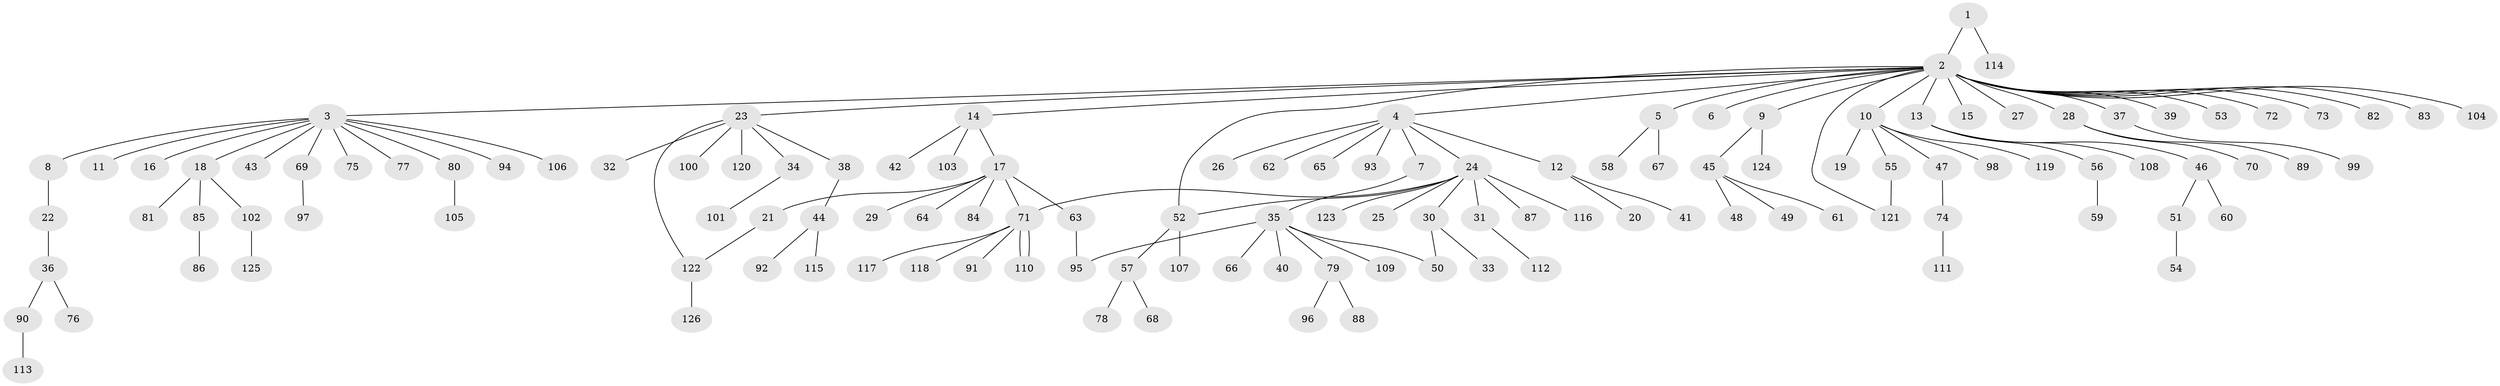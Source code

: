 // coarse degree distribution, {1: 0.7159090909090909, 2: 0.20454545454545456, 4: 0.022727272727272728, 25: 0.011363636363636364, 6: 0.011363636363636364, 3: 0.011363636363636364, 10: 0.011363636363636364, 27: 0.011363636363636364}
// Generated by graph-tools (version 1.1) at 2025/51/03/04/25 21:51:21]
// undirected, 126 vertices, 132 edges
graph export_dot {
graph [start="1"]
  node [color=gray90,style=filled];
  1;
  2;
  3;
  4;
  5;
  6;
  7;
  8;
  9;
  10;
  11;
  12;
  13;
  14;
  15;
  16;
  17;
  18;
  19;
  20;
  21;
  22;
  23;
  24;
  25;
  26;
  27;
  28;
  29;
  30;
  31;
  32;
  33;
  34;
  35;
  36;
  37;
  38;
  39;
  40;
  41;
  42;
  43;
  44;
  45;
  46;
  47;
  48;
  49;
  50;
  51;
  52;
  53;
  54;
  55;
  56;
  57;
  58;
  59;
  60;
  61;
  62;
  63;
  64;
  65;
  66;
  67;
  68;
  69;
  70;
  71;
  72;
  73;
  74;
  75;
  76;
  77;
  78;
  79;
  80;
  81;
  82;
  83;
  84;
  85;
  86;
  87;
  88;
  89;
  90;
  91;
  92;
  93;
  94;
  95;
  96;
  97;
  98;
  99;
  100;
  101;
  102;
  103;
  104;
  105;
  106;
  107;
  108;
  109;
  110;
  111;
  112;
  113;
  114;
  115;
  116;
  117;
  118;
  119;
  120;
  121;
  122;
  123;
  124;
  125;
  126;
  1 -- 2;
  1 -- 114;
  2 -- 3;
  2 -- 4;
  2 -- 5;
  2 -- 6;
  2 -- 9;
  2 -- 10;
  2 -- 13;
  2 -- 14;
  2 -- 15;
  2 -- 23;
  2 -- 27;
  2 -- 28;
  2 -- 37;
  2 -- 39;
  2 -- 52;
  2 -- 53;
  2 -- 72;
  2 -- 73;
  2 -- 82;
  2 -- 83;
  2 -- 104;
  2 -- 121;
  3 -- 8;
  3 -- 11;
  3 -- 16;
  3 -- 18;
  3 -- 43;
  3 -- 69;
  3 -- 75;
  3 -- 77;
  3 -- 80;
  3 -- 94;
  3 -- 106;
  4 -- 7;
  4 -- 12;
  4 -- 24;
  4 -- 26;
  4 -- 62;
  4 -- 65;
  4 -- 93;
  5 -- 58;
  5 -- 67;
  7 -- 35;
  8 -- 22;
  9 -- 45;
  9 -- 124;
  10 -- 19;
  10 -- 47;
  10 -- 55;
  10 -- 98;
  10 -- 119;
  12 -- 20;
  12 -- 41;
  13 -- 46;
  13 -- 56;
  13 -- 108;
  14 -- 17;
  14 -- 42;
  14 -- 103;
  17 -- 21;
  17 -- 29;
  17 -- 63;
  17 -- 64;
  17 -- 71;
  17 -- 84;
  18 -- 81;
  18 -- 85;
  18 -- 102;
  21 -- 122;
  22 -- 36;
  23 -- 32;
  23 -- 34;
  23 -- 38;
  23 -- 100;
  23 -- 120;
  23 -- 122;
  24 -- 25;
  24 -- 30;
  24 -- 31;
  24 -- 52;
  24 -- 71;
  24 -- 87;
  24 -- 116;
  24 -- 123;
  28 -- 70;
  28 -- 89;
  30 -- 33;
  30 -- 50;
  31 -- 112;
  34 -- 101;
  35 -- 40;
  35 -- 50;
  35 -- 66;
  35 -- 79;
  35 -- 95;
  35 -- 109;
  36 -- 76;
  36 -- 90;
  37 -- 99;
  38 -- 44;
  44 -- 92;
  44 -- 115;
  45 -- 48;
  45 -- 49;
  45 -- 61;
  46 -- 51;
  46 -- 60;
  47 -- 74;
  51 -- 54;
  52 -- 57;
  52 -- 107;
  55 -- 121;
  56 -- 59;
  57 -- 68;
  57 -- 78;
  63 -- 95;
  69 -- 97;
  71 -- 91;
  71 -- 110;
  71 -- 110;
  71 -- 117;
  71 -- 118;
  74 -- 111;
  79 -- 88;
  79 -- 96;
  80 -- 105;
  85 -- 86;
  90 -- 113;
  102 -- 125;
  122 -- 126;
}
